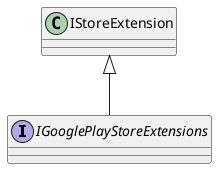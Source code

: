 @startuml
interface IGooglePlayStoreExtensions {
}
IStoreExtension <|-- IGooglePlayStoreExtensions
@enduml
